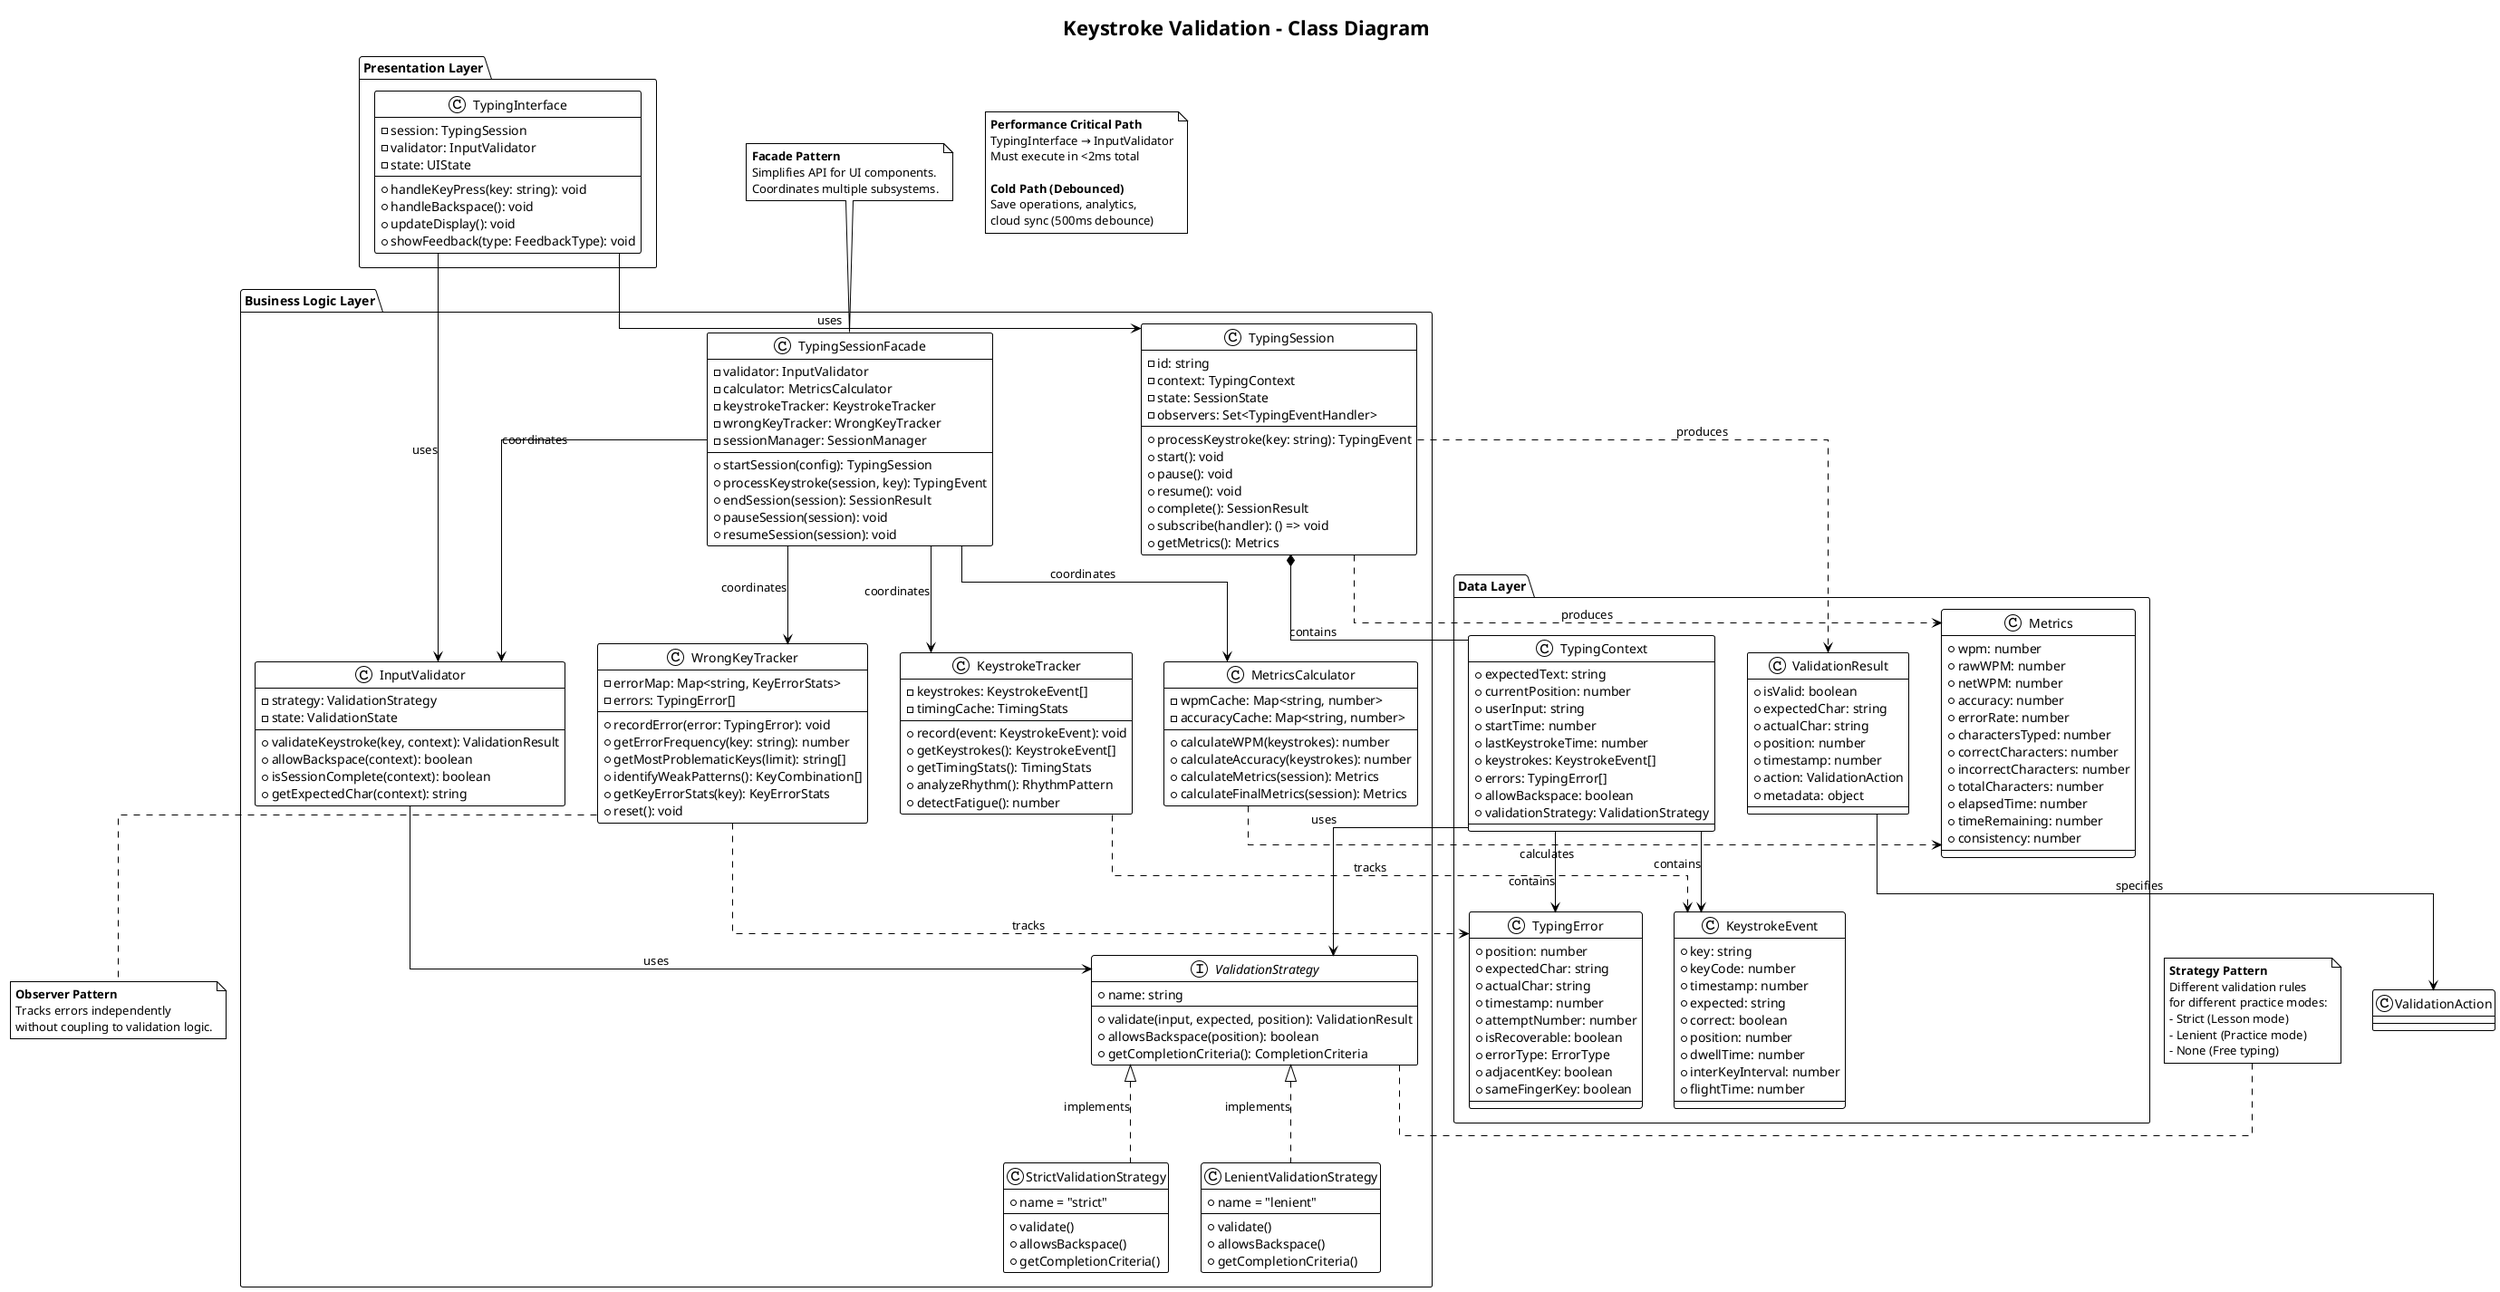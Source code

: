 @startuml Keystroke Validation Class Diagram
!theme plain
skinparam linetype ortho

title Keystroke Validation - Class Diagram

package "Presentation Layer" {
  class TypingInterface {
    - session: TypingSession
    - validator: InputValidator
    - state: UIState
    --
    + handleKeyPress(key: string): void
    + handleBackspace(): void
    + updateDisplay(): void
    + showFeedback(type: FeedbackType): void
  }
}

package "Business Logic Layer" {
  
  class TypingSession {
    - id: string
    - context: TypingContext
    - state: SessionState
    - observers: Set<TypingEventHandler>
    --
    + processKeystroke(key: string): TypingEvent
    + start(): void
    + pause(): void
    + resume(): void
    + complete(): SessionResult
    + subscribe(handler): () => void
    + getMetrics(): Metrics
  }
  
  class InputValidator {
    - strategy: ValidationStrategy
    - state: ValidationState
    --
    + validateKeystroke(key, context): ValidationResult
    + allowBackspace(context): boolean
    + isSessionComplete(context): boolean
    + getExpectedChar(context): string
  }
  
  interface ValidationStrategy {
    + name: string
    --
    + validate(input, expected, position): ValidationResult
    + allowsBackspace(position): boolean
    + getCompletionCriteria(): CompletionCriteria
  }
  
  class StrictValidationStrategy {
    + name = "strict"
    --
    + validate()
    + allowsBackspace()
    + getCompletionCriteria()
  }
  
  class LenientValidationStrategy {
    + name = "lenient"
    --
    + validate()
    + allowsBackspace()
    + getCompletionCriteria()
  }
  
  class WrongKeyTracker {
    - errorMap: Map<string, KeyErrorStats>
    - errors: TypingError[]
    --
    + recordError(error: TypingError): void
    + getErrorFrequency(key: string): number
    + getMostProblematicKeys(limit): string[]
    + identifyWeakPatterns(): KeyCombination[]
    + getKeyErrorStats(key): KeyErrorStats
    + reset(): void
  }
  
  class KeystrokeTracker {
    - keystrokes: KeystrokeEvent[]
    - timingCache: TimingStats
    --
    + record(event: KeystrokeEvent): void
    + getKeystrokes(): KeystrokeEvent[]
    + getTimingStats(): TimingStats
    + analyzeRhythm(): RhythmPattern
    + detectFatigue(): number
  }
  
  class MetricsCalculator {
    - wpmCache: Map<string, number>
    - accuracyCache: Map<string, number>
    --
    + calculateWPM(keystrokes): number
    + calculateAccuracy(keystrokes): number
    + calculateMetrics(session): Metrics
    + calculateFinalMetrics(session): Metrics
  }
  
  class TypingSessionFacade {
    - validator: InputValidator
    - calculator: MetricsCalculator
    - keystrokeTracker: KeystrokeTracker
    - wrongKeyTracker: WrongKeyTracker
    - sessionManager: SessionManager
    --
    + startSession(config): TypingSession
    + processKeystroke(session, key): TypingEvent
    + endSession(session): SessionResult
    + pauseSession(session): void
    + resumeSession(session): void
  }
}

package "Data Layer" {
  class TypingContext {
    + expectedText: string
    + currentPosition: number
    + userInput: string
    + startTime: number
    + lastKeystrokeTime: number
    + keystrokes: KeystrokeEvent[]
    + errors: TypingError[]
    + allowBackspace: boolean
    + validationStrategy: ValidationStrategy
  }
  
  class ValidationResult {
    + isValid: boolean
    + expectedChar: string
    + actualChar: string
    + position: number
    + timestamp: number
    + action: ValidationAction
    + metadata: object
  }
  
  class KeystrokeEvent {
    + key: string
    + keyCode: number
    + timestamp: number
    + expected: string
    + correct: boolean
    + position: number
    + dwellTime: number
    + interKeyInterval: number
    + flightTime: number
  }
  
  class TypingError {
    + position: number
    + expectedChar: string
    + actualChar: string
    + timestamp: number
    + attemptNumber: number
    + isRecoverable: boolean
    + errorType: ErrorType
    + adjacentKey: boolean
    + sameFingerKey: boolean
  }
  
  class Metrics {
    + wpm: number
    + rawWPM: number
    + netWPM: number
    + accuracy: number
    + errorRate: number
    + charactersTyped: number
    + correctCharacters: number
    + incorrectCharacters: number
    + totalCharacters: number
    + elapsedTime: number
    + timeRemaining: number
    + consistency: number
  }
}

' Relationships - Presentation Layer
TypingInterface --> TypingSession : uses
TypingInterface --> InputValidator : uses

' Relationships - Business Logic
TypingSession *-- TypingContext : contains
TypingSession ..> ValidationResult : produces
TypingSession ..> Metrics : produces

InputValidator --> ValidationStrategy : uses
ValidationStrategy <|.. StrictValidationStrategy : implements
ValidationStrategy <|.. LenientValidationStrategy : implements

TypingSessionFacade --> InputValidator : coordinates
TypingSessionFacade --> MetricsCalculator : coordinates
TypingSessionFacade --> KeystrokeTracker : coordinates
TypingSessionFacade --> WrongKeyTracker : coordinates

WrongKeyTracker ..> TypingError : tracks
KeystrokeTracker ..> KeystrokeEvent : tracks
MetricsCalculator ..> Metrics : calculates

' Relationships - Data Flow
ValidationResult --> ValidationAction : specifies
TypingContext --> KeystrokeEvent : contains
TypingContext --> TypingError : contains
TypingContext --> ValidationStrategy : uses

note top of TypingSessionFacade
  <b>Facade Pattern</b>
  Simplifies API for UI components.
  Coordinates multiple subsystems.
end note

note right of ValidationStrategy
  <b>Strategy Pattern</b>
  Different validation rules
  for different practice modes:
  - Strict (Lesson mode)
  - Lenient (Practice mode)
  - None (Free typing)
end note

note bottom of WrongKeyTracker
  <b>Observer Pattern</b>
  Tracks errors independently
  without coupling to validation logic.
end note

note as N1
  <b>Performance Critical Path</b>
  TypingInterface → InputValidator
  Must execute in <2ms total
  
  <b>Cold Path (Debounced)</b>
  Save operations, analytics,
  cloud sync (500ms debounce)
end note

@enduml

